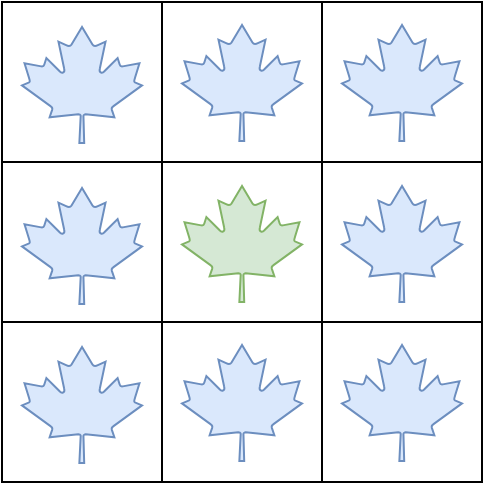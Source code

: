 <mxfile version="20.3.0" type="device"><diagram id="DVwVEZrvMw7yiLihRrlf" name="Page-1"><mxGraphModel dx="1038" dy="641" grid="1" gridSize="10" guides="1" tooltips="1" connect="1" arrows="1" fold="1" page="1" pageScale="1" pageWidth="827" pageHeight="1169" math="0" shadow="0"><root><mxCell id="0"/><mxCell id="1" parent="0"/><mxCell id="dSlPVsA8lZX2Q1ULua-c-1" value="" style="whiteSpace=wrap;html=1;aspect=fixed;" vertex="1" parent="1"><mxGeometry x="240" y="160" width="80" height="80" as="geometry"/></mxCell><mxCell id="dSlPVsA8lZX2Q1ULua-c-11" value="" style="whiteSpace=wrap;html=1;aspect=fixed;" vertex="1" parent="1"><mxGeometry x="160" y="160" width="80" height="80" as="geometry"/></mxCell><mxCell id="dSlPVsA8lZX2Q1ULua-c-12" value="" style="whiteSpace=wrap;html=1;aspect=fixed;" vertex="1" parent="1"><mxGeometry x="320" y="160" width="80" height="80" as="geometry"/></mxCell><mxCell id="dSlPVsA8lZX2Q1ULua-c-13" value="" style="whiteSpace=wrap;html=1;aspect=fixed;" vertex="1" parent="1"><mxGeometry x="240" y="240" width="80" height="80" as="geometry"/></mxCell><mxCell id="dSlPVsA8lZX2Q1ULua-c-14" value="" style="whiteSpace=wrap;html=1;aspect=fixed;" vertex="1" parent="1"><mxGeometry x="160" y="240" width="80" height="80" as="geometry"/></mxCell><mxCell id="dSlPVsA8lZX2Q1ULua-c-15" value="" style="whiteSpace=wrap;html=1;aspect=fixed;" vertex="1" parent="1"><mxGeometry x="320" y="240" width="80" height="80" as="geometry"/></mxCell><mxCell id="dSlPVsA8lZX2Q1ULua-c-16" value="" style="whiteSpace=wrap;html=1;aspect=fixed;" vertex="1" parent="1"><mxGeometry x="240" y="320" width="80" height="80" as="geometry"/></mxCell><mxCell id="dSlPVsA8lZX2Q1ULua-c-17" value="" style="whiteSpace=wrap;html=1;aspect=fixed;" vertex="1" parent="1"><mxGeometry x="160" y="320" width="80" height="80" as="geometry"/></mxCell><mxCell id="dSlPVsA8lZX2Q1ULua-c-18" value="" style="whiteSpace=wrap;html=1;aspect=fixed;" vertex="1" parent="1"><mxGeometry x="320" y="320" width="80" height="80" as="geometry"/></mxCell><mxCell id="dSlPVsA8lZX2Q1ULua-c-29" value="" style="shape=mxgraph.signs.nature.maple_leaf;html=1;pointerEvents=1;fillColor=#dae8fc;strokeColor=#6c8ebf;verticalLabelPosition=bottom;verticalAlign=top;align=center;sketch=0;" vertex="1" parent="1"><mxGeometry x="330" y="252" width="60" height="58" as="geometry"/></mxCell><mxCell id="dSlPVsA8lZX2Q1ULua-c-30" value="" style="shape=mxgraph.signs.nature.maple_leaf;html=1;pointerEvents=1;fillColor=#dae8fc;strokeColor=#6c8ebf;verticalLabelPosition=bottom;verticalAlign=top;align=center;sketch=0;" vertex="1" parent="1"><mxGeometry x="170" y="253" width="60" height="58" as="geometry"/></mxCell><mxCell id="dSlPVsA8lZX2Q1ULua-c-31" value="" style="shape=mxgraph.signs.nature.maple_leaf;html=1;pointerEvents=1;fillColor=#d5e8d4;strokeColor=#82b366;verticalLabelPosition=bottom;verticalAlign=top;align=center;sketch=0;" vertex="1" parent="1"><mxGeometry x="250" y="252" width="60" height="58" as="geometry"/></mxCell><mxCell id="dSlPVsA8lZX2Q1ULua-c-32" value="" style="shape=mxgraph.signs.nature.maple_leaf;html=1;pointerEvents=1;fillColor=#dae8fc;strokeColor=#6c8ebf;verticalLabelPosition=bottom;verticalAlign=top;align=center;sketch=0;" vertex="1" parent="1"><mxGeometry x="330" y="171.5" width="60" height="58" as="geometry"/></mxCell><mxCell id="dSlPVsA8lZX2Q1ULua-c-33" value="" style="shape=mxgraph.signs.nature.maple_leaf;html=1;pointerEvents=1;fillColor=#dae8fc;strokeColor=#6c8ebf;verticalLabelPosition=bottom;verticalAlign=top;align=center;sketch=0;" vertex="1" parent="1"><mxGeometry x="170" y="172.5" width="60" height="58" as="geometry"/></mxCell><mxCell id="dSlPVsA8lZX2Q1ULua-c-34" value="" style="shape=mxgraph.signs.nature.maple_leaf;html=1;pointerEvents=1;fillColor=#dae8fc;strokeColor=#6c8ebf;verticalLabelPosition=bottom;verticalAlign=top;align=center;sketch=0;" vertex="1" parent="1"><mxGeometry x="250" y="171.5" width="60" height="58" as="geometry"/></mxCell><mxCell id="dSlPVsA8lZX2Q1ULua-c-35" value="" style="shape=mxgraph.signs.nature.maple_leaf;html=1;pointerEvents=1;fillColor=#dae8fc;strokeColor=#6c8ebf;verticalLabelPosition=bottom;verticalAlign=top;align=center;sketch=0;" vertex="1" parent="1"><mxGeometry x="330" y="331.5" width="60" height="58" as="geometry"/></mxCell><mxCell id="dSlPVsA8lZX2Q1ULua-c-36" value="" style="shape=mxgraph.signs.nature.maple_leaf;html=1;pointerEvents=1;fillColor=#dae8fc;strokeColor=#6c8ebf;verticalLabelPosition=bottom;verticalAlign=top;align=center;sketch=0;" vertex="1" parent="1"><mxGeometry x="170" y="332.5" width="60" height="58" as="geometry"/></mxCell><mxCell id="dSlPVsA8lZX2Q1ULua-c-37" value="" style="shape=mxgraph.signs.nature.maple_leaf;html=1;pointerEvents=1;fillColor=#dae8fc;strokeColor=#6c8ebf;verticalLabelPosition=bottom;verticalAlign=top;align=center;sketch=0;" vertex="1" parent="1"><mxGeometry x="250" y="331.5" width="60" height="58" as="geometry"/></mxCell></root></mxGraphModel></diagram></mxfile>
